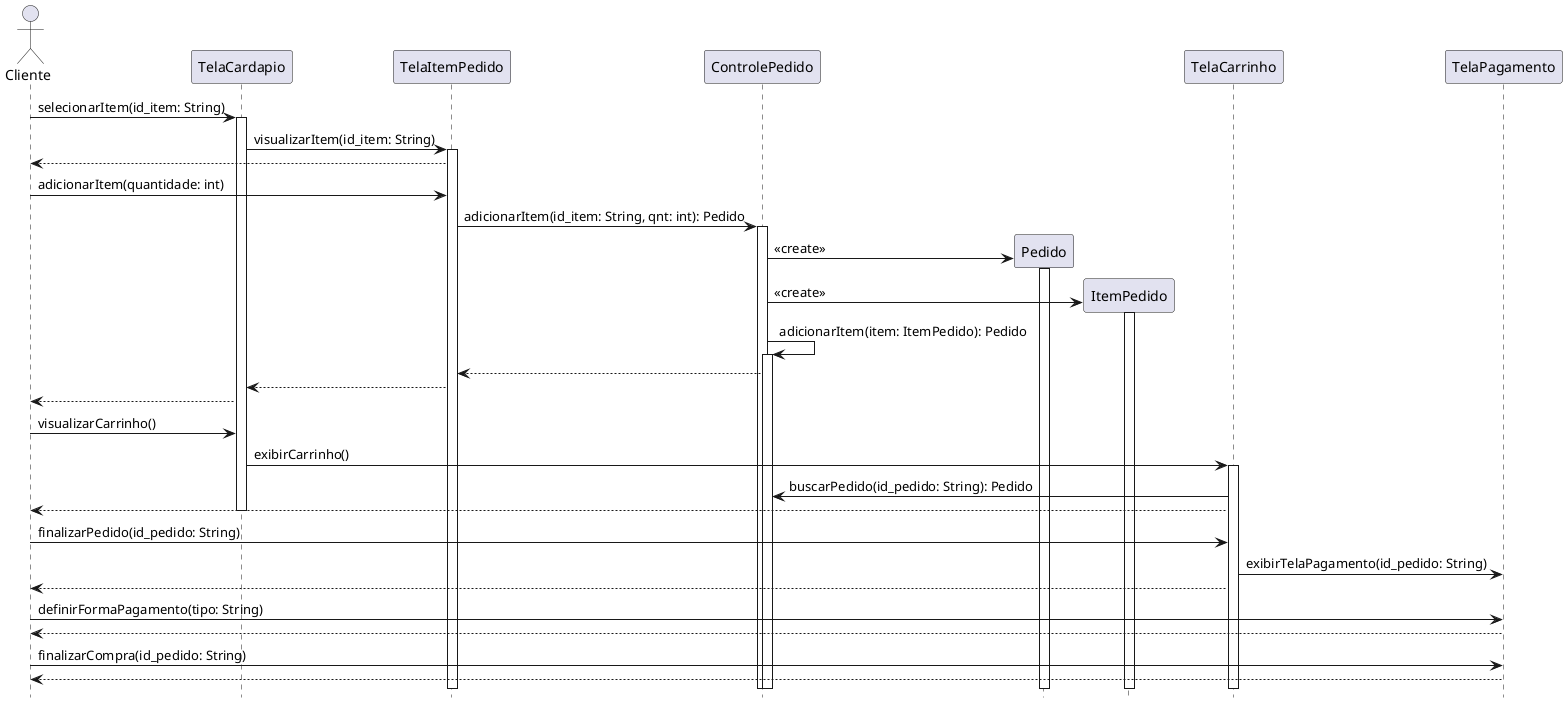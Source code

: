 @startuml "Realizar Pedido"
hide footbox

actor Cliente
participant TelaCardapio

Cliente -> TelaCardapio: selecionarItem(id_item: String)
activate TelaCardapio
TelaCardapio -> TelaItemPedido: visualizarItem(id_item: String)
activate TelaItemPedido

TelaItemPedido --> Cliente

Cliente -> TelaItemPedido: adicionarItem(quantidade: int)

TelaItemPedido -> ControlePedido: adicionarItem(id_item: String, qnt: int): Pedido
activate ControlePedido

ControlePedido -> Pedido**: <<create>>
activate Pedido

ControlePedido -> ItemPedido**: <<create>>
activate ItemPedido

ControlePedido -> ControlePedido: adicionarItem(item: ItemPedido): Pedido
activate ControlePedido

ControlePedido --> TelaItemPedido
TelaItemPedido --> TelaCardapio

TelaCardapio --> Cliente

Cliente -> TelaCardapio: visualizarCarrinho()
TelaCardapio -> TelaCarrinho: exibirCarrinho()
activate TelaCarrinho

TelaCarrinho -> ControlePedido: buscarPedido(id_pedido: String): Pedido

TelaCarrinho --> Cliente
deactivate TelaCardapio

Cliente -> TelaCarrinho: finalizarPedido(id_pedido: String)

TelaCarrinho -> TelaPagamento: exibirTelaPagamento(id_pedido: String)
TelaCarrinho --> Cliente

Cliente -> TelaPagamento: definirFormaPagamento(tipo: String)
TelaPagamento --> Cliente

Cliente -> TelaPagamento: finalizarCompra(id_pedido: String)
TelaPagamento --> Cliente
@enduml